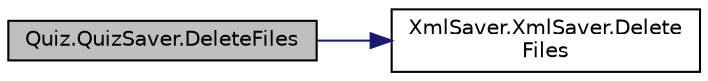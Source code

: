 digraph "Quiz.QuizSaver.DeleteFiles"
{
 // INTERACTIVE_SVG=YES
 // LATEX_PDF_SIZE
  edge [fontname="Helvetica",fontsize="10",labelfontname="Helvetica",labelfontsize="10"];
  node [fontname="Helvetica",fontsize="10",shape=record];
  rankdir="LR";
  Node1 [label="Quiz.QuizSaver.DeleteFiles",height=0.2,width=0.4,color="black", fillcolor="grey75", style="filled", fontcolor="black",tooltip="删除问题存档"];
  Node1 -> Node2 [color="midnightblue",fontsize="10",style="solid",fontname="Helvetica"];
  Node2 [label="XmlSaver.XmlSaver.Delete\lFiles",height=0.2,width=0.4,color="black", fillcolor="white", style="filled",URL="$class_xml_saver_1_1_xml_saver.html#ace394239dea50121f475e9af5e42638b",tooltip="删除存档"];
}
